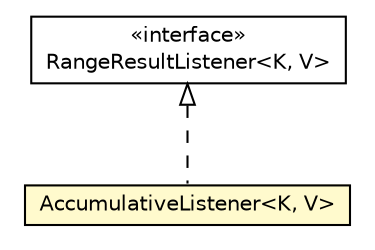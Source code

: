 #!/usr/local/bin/dot
#
# Class diagram 
# Generated by UMLGraph version R5_6-24-gf6e263 (http://www.umlgraph.org/)
#

digraph G {
	edge [fontname="Helvetica",fontsize=10,labelfontname="Helvetica",labelfontsize=10];
	node [fontname="Helvetica",fontsize=10,shape=plaintext];
	nodesep=0.25;
	ranksep=0.5;
	// com.orientechnologies.orient.core.index.sbtree.OTreeInternal.RangeResultListener<K, V>
	c4264839 [label=<<table title="com.orientechnologies.orient.core.index.sbtree.OTreeInternal.RangeResultListener" border="0" cellborder="1" cellspacing="0" cellpadding="2" port="p" href="./OTreeInternal.RangeResultListener.html">
		<tr><td><table border="0" cellspacing="0" cellpadding="1">
<tr><td align="center" balign="center"> &#171;interface&#187; </td></tr>
<tr><td align="center" balign="center"> RangeResultListener&lt;K, V&gt; </td></tr>
		</table></td></tr>
		</table>>, URL="./OTreeInternal.RangeResultListener.html", fontname="Helvetica", fontcolor="black", fontsize=10.0];
	// com.orientechnologies.orient.core.index.sbtree.OTreeInternal.AccumulativeListener<K, V>
	c4264840 [label=<<table title="com.orientechnologies.orient.core.index.sbtree.OTreeInternal.AccumulativeListener" border="0" cellborder="1" cellspacing="0" cellpadding="2" port="p" bgcolor="lemonChiffon" href="./OTreeInternal.AccumulativeListener.html">
		<tr><td><table border="0" cellspacing="0" cellpadding="1">
<tr><td align="center" balign="center"> AccumulativeListener&lt;K, V&gt; </td></tr>
		</table></td></tr>
		</table>>, URL="./OTreeInternal.AccumulativeListener.html", fontname="Helvetica", fontcolor="black", fontsize=10.0];
	//com.orientechnologies.orient.core.index.sbtree.OTreeInternal.AccumulativeListener<K, V> implements com.orientechnologies.orient.core.index.sbtree.OTreeInternal.RangeResultListener<K, V>
	c4264839:p -> c4264840:p [dir=back,arrowtail=empty,style=dashed];
}

